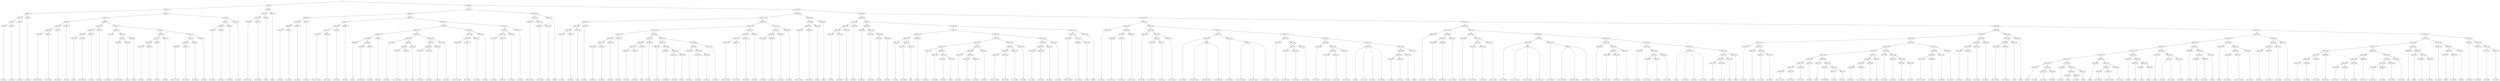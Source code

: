 digraph sample{
"S" -> "C84312_1";
"C84312_1" -> "C84312_2";
"C84312_2" -> "C84312_3";
"C84312_3" -> "C84312_4";
"C84312_4" -> "C84312_5";
"C84312_5" -> "C84312_6";
"C84312_6" -> "[C  E  G]_1";
"C84312_5" -> "C84312_7";
"C84312_7" -> "[C  E  G]_2";
"C84312_4" -> "C84312_8";
"C84312_8" -> "[C  E  G]_3";
"C84312_3" -> "C84312_9";
"C84312_9" -> "[C  E  G]_4";
"C84312_2" -> "C84312_10";
"C84312_10" -> "C84312_11";
"C84312_11" -> "C84312_12";
"C84312_12" -> "C84312_13";
"C84312_13" -> "C84312_14";
"C84312_14" -> "C84312_15";
"C84312_15" -> "[Cis  D  F  G  B]_1";
"C84312_14" -> "C84312_16";
"C84312_16" -> "[D  F  G  B]_1";
"C84312_13" -> "C84312_17";
"C84312_17" -> "[F  G  A  B]_1";
"C84312_12" -> "C84312_18";
"C84312_18" -> "[F  G  B]_1";
"C84312_11" -> "C84312_19";
"C84312_19" -> "C84312_20";
"C84312_20" -> "C84312_21";
"C84312_21" -> "C84312_22";
"C84312_22" -> "C84312_23";
"C84312_23" -> "[C  E]_1";
"C84312_22" -> "C84312_24";
"C84312_24" -> "[D  E  Gis  B]_1";
"C84312_21" -> "C84312_25";
"C84312_25" -> "[C  E  A]_1";
"C84312_20" -> "C84312_26";
"C84312_26" -> "[D  F  A]_1";
"C84312_19" -> "C84312_27";
"C84312_27" -> "C84312_28";
"C84312_28" -> "C84312_29";
"C84312_29" -> "[D  E  Gis]_1";
"C84312_28" -> "C84312_30";
"C84312_30" -> "C84312_31";
"C84312_31" -> "C84312_32";
"C84312_32" -> "[C  D  E  Gis  B]_1";
"C84312_31" -> "C84312_33";
"C84312_33" -> "[C  A]_1";
"C84312_30" -> "C84312_34";
"C84312_34" -> "[C  A]_2";
"C84312_27" -> "C84312_35";
"C84312_35" -> "C84312_36";
"C84312_36" -> "C84312_37";
"C84312_37" -> "C84312_38";
"C84312_38" -> "C84312_39";
"C84312_39" -> "[C  E  G]_5";
"C84312_38" -> "C84312_40";
"C84312_40" -> "[C  E  G]_6";
"C84312_37" -> "C84312_41";
"C84312_41" -> "[C  E  G]_7";
"C84312_36" -> "C84312_42";
"C84312_42" -> "[C  E  G]_8";
"C84312_35" -> "C84312_43";
"C84312_43" -> "C84312_44";
"C84312_44" -> "C84312_45";
"C84312_45" -> "C84312_46";
"C84312_46" -> "[Cis  D  F  G  B]_2";
"C84312_45" -> "C84312_47";
"C84312_47" -> "[D  F  G  B]_2";
"C84312_44" -> "C84312_48";
"C84312_48" -> "[F  G  A  B]_2";
"C84312_43" -> "C84312_49";
"C84312_49" -> "[F  G  B]_2";
"C84312_10" -> "C84312_50";
"C84312_50" -> "C84312_51";
"C84312_51" -> "C84312_52";
"C84312_52" -> "C84312_53";
"C84312_53" -> "[C  G  Ais]_1";
"C84312_52" -> "C84312_54";
"C84312_54" -> "[C  Fis  A]_1";
"C84312_51" -> "C84312_55";
"C84312_55" -> "[C  F  Gis]_1";
"C84312_50" -> "C84312_56";
"C84312_56" -> "[C  E  G]_9";
"C84312_1" -> "C84312_57";
"C84312_57" -> "C84312_58";
"C84312_58" -> "C84312_59";
"C84312_59" -> "C84312_60";
"C84312_60" -> "[D  E  F  G  B]_1";
"C84312_59" -> "C84312_61";
"C84312_61" -> "[D  F  G  B]_3";
"C84312_58" -> "C84312_62";
"C84312_62" -> "[C  E]_2";
"C84312_57" -> "C84312_63";
"C84312_63" -> "[rest]_1";
"S" -> "C84312_64";
"C84312_64" -> "C84312_65";
"C84312_65" -> "C84312_66";
"C84312_66" -> "C84312_67";
"C84312_67" -> "C84312_68";
"C84312_68" -> "C84312_69";
"C84312_69" -> "C84312_70";
"C84312_70" -> "[C  E  G]_10";
"C84312_69" -> "C84312_71";
"C84312_71" -> "[C  E  G]_11";
"C84312_68" -> "C84312_72";
"C84312_72" -> "[C  E  G]_12";
"C84312_67" -> "C84312_73";
"C84312_73" -> "[C  E  G]_13";
"C84312_66" -> "C84312_74";
"C84312_74" -> "C84312_75";
"C84312_75" -> "C84312_76";
"C84312_76" -> "C84312_77";
"C84312_77" -> "C84312_78";
"C84312_78" -> "[Cis  D  F  G  B]_3";
"C84312_77" -> "C84312_79";
"C84312_79" -> "[D  F  G  B]_4";
"C84312_76" -> "C84312_80";
"C84312_80" -> "[F  G  A  B]_3";
"C84312_75" -> "C84312_81";
"C84312_81" -> "[F  G  B]_3";
"C84312_74" -> "C84312_82";
"C84312_82" -> "C84312_83";
"C84312_83" -> "C84312_84";
"C84312_84" -> "C84312_85";
"C84312_85" -> "C84312_86";
"C84312_86" -> "C84312_87";
"C84312_87" -> "[C  E]_3";
"C84312_86" -> "C84312_88";
"C84312_88" -> "C84312_89";
"C84312_89" -> "[D  E  Gis  B]_2";
"C84312_88" -> "C84312_90";
"C84312_90" -> "[C  E  A]_2";
"C84312_85" -> "C84312_91";
"C84312_91" -> "[D  F  A]_2";
"C84312_84" -> "C84312_92";
"C84312_92" -> "C84312_93";
"C84312_93" -> "C84312_94";
"C84312_94" -> "[D  E  Gis]_2";
"C84312_93" -> "C84312_95";
"C84312_95" -> "C84312_96";
"C84312_96" -> "C84312_97";
"C84312_97" -> "[C  D  E  Gis  B]_2";
"C84312_96" -> "C84312_98";
"C84312_98" -> "[C  A]_3";
"C84312_95" -> "C84312_99";
"C84312_99" -> "[C  A]_4";
"C84312_92" -> "C84312_100";
"C84312_100" -> "C84312_101";
"C84312_101" -> "C84312_102";
"C84312_102" -> "C84312_103";
"C84312_103" -> "[C  E  G]_14";
"C84312_102" -> "C84312_104";
"C84312_104" -> "[C  E  G]_15";
"C84312_101" -> "C84312_105";
"C84312_105" -> "[C  E  G]_16";
"C84312_100" -> "C84312_106";
"C84312_106" -> "[C  E  G]_17";
"C84312_83" -> "C84312_107";
"C84312_107" -> "C84312_108";
"C84312_108" -> "C84312_109";
"C84312_109" -> "C84312_110";
"C84312_110" -> "[Cis  D  F  G  B]_4";
"C84312_109" -> "C84312_111";
"C84312_111" -> "[D  F  G  B]_5";
"C84312_108" -> "C84312_112";
"C84312_112" -> "[F  G  A  B]_4";
"C84312_107" -> "C84312_113";
"C84312_113" -> "[F  G  B]_4";
"C84312_82" -> "C84312_114";
"C84312_114" -> "C84312_115";
"C84312_115" -> "C84312_116";
"C84312_116" -> "C84312_117";
"C84312_117" -> "[C  G  Ais]_2";
"C84312_116" -> "C84312_118";
"C84312_118" -> "[C  Fis  A]_2";
"C84312_115" -> "C84312_119";
"C84312_119" -> "[C  F  Gis]_2";
"C84312_114" -> "C84312_120";
"C84312_120" -> "[C  E  G]_18";
"C84312_65" -> "C84312_121";
"C84312_121" -> "C84312_122";
"C84312_122" -> "C84312_123";
"C84312_123" -> "[D  E  F  G  B]_2";
"C84312_122" -> "C84312_124";
"C84312_124" -> "C84312_125";
"C84312_125" -> "[D  F  G  B]_6";
"C84312_124" -> "C84312_126";
"C84312_126" -> "[C  E]_4";
"C84312_121" -> "C84312_127";
"C84312_127" -> "[rest]_2";
"C84312_64" -> "C84312_128";
"C84312_128" -> "C84312_129";
"C84312_129" -> "C84312_130";
"C84312_130" -> "C84312_131";
"C84312_131" -> "C84312_132";
"C84312_132" -> "C84312_133";
"C84312_133" -> "C84312_134";
"C84312_134" -> "[C  G  B]_1";
"C84312_133" -> "C84312_135";
"C84312_135" -> "[D  E  Fis]_1";
"C84312_132" -> "C84312_136";
"C84312_136" -> "[G]_1";
"C84312_131" -> "C84312_137";
"C84312_137" -> "[D  G  B]_1";
"C84312_130" -> "C84312_138";
"C84312_138" -> "C84312_139";
"C84312_139" -> "C84312_140";
"C84312_140" -> "C84312_141";
"C84312_141" -> "C84312_142";
"C84312_142" -> "C84312_143";
"C84312_143" -> "C84312_144";
"C84312_144" -> "[C  Dis  G]_1";
"C84312_143" -> "C84312_145";
"C84312_145" -> "[C  Dis  G]_2";
"C84312_142" -> "C84312_146";
"C84312_146" -> "[D  G  B]_2";
"C84312_141" -> "C84312_147";
"C84312_147" -> "[D  G  B]_3";
"C84312_140" -> "C84312_148";
"C84312_148" -> "C84312_149";
"C84312_149" -> "C84312_150";
"C84312_150" -> "C84312_151";
"C84312_151" -> "C84312_152";
"C84312_152" -> "[C  G  B]_2";
"C84312_151" -> "C84312_153";
"C84312_153" -> "[D  E  Fis]_2";
"C84312_150" -> "C84312_154";
"C84312_154" -> "[G]_2";
"C84312_149" -> "C84312_155";
"C84312_155" -> "[F  G  B]_5";
"C84312_148" -> "C84312_156";
"C84312_156" -> "C84312_157";
"C84312_157" -> "C84312_158";
"C84312_158" -> "[C  Dis  G]_3";
"C84312_157" -> "C84312_159";
"C84312_159" -> "C84312_160";
"C84312_160" -> "[C  Dis  G]_4";
"C84312_159" -> "C84312_161";
"C84312_161" -> "C84312_162";
"C84312_162" -> "[D  G  B]_4";
"C84312_161" -> "C84312_163";
"C84312_163" -> "[G  B]_1";
"C84312_156" -> "C84312_164";
"C84312_164" -> "C84312_165";
"C84312_165" -> "C84312_166";
"C84312_166" -> "[C  E  G]_19";
"C84312_165" -> "C84312_167";
"C84312_167" -> "C84312_168";
"C84312_168" -> "[C  E  G]_20";
"C84312_167" -> "C84312_169";
"C84312_169" -> "[C  E  G]_21";
"C84312_164" -> "C84312_170";
"C84312_170" -> "[C  E  G]_22";
"C84312_139" -> "C84312_171";
"C84312_171" -> "C84312_172";
"C84312_172" -> "C84312_173";
"C84312_173" -> "C84312_174";
"C84312_174" -> "[Cis  D  F  G  B]_5";
"C84312_173" -> "C84312_175";
"C84312_175" -> "[D  F  G  B]_7";
"C84312_172" -> "C84312_176";
"C84312_176" -> "[F  G  A  B]_5";
"C84312_171" -> "C84312_177";
"C84312_177" -> "[F  G  B]_6";
"C84312_138" -> "C84312_178";
"C84312_178" -> "C84312_179";
"C84312_179" -> "C84312_180";
"C84312_180" -> "C84312_181";
"C84312_181" -> "[C  G  Ais]_3";
"C84312_180" -> "C84312_182";
"C84312_182" -> "[C  Fis  A]_3";
"C84312_179" -> "C84312_183";
"C84312_183" -> "[C  F  Gis]_3";
"C84312_178" -> "C84312_184";
"C84312_184" -> "[C  E  G]_23";
"C84312_129" -> "C84312_185";
"C84312_185" -> "C84312_186";
"C84312_186" -> "C84312_187";
"C84312_187" -> "C84312_188";
"C84312_188" -> "[D  E  F  G  B]_3";
"C84312_187" -> "C84312_189";
"C84312_189" -> "[D  F  G  B]_8";
"C84312_186" -> "C84312_190";
"C84312_190" -> "[C  E]_5";
"C84312_185" -> "C84312_191";
"C84312_191" -> "[rest]_3";
"C84312_128" -> "C84312_192";
"C84312_192" -> "C84312_193";
"C84312_193" -> "C84312_194";
"C84312_194" -> "C84312_195";
"C84312_195" -> "C84312_196";
"C84312_196" -> "C84312_197";
"C84312_197" -> "[C  G  B]_3";
"C84312_196" -> "C84312_198";
"C84312_198" -> "[D  E  Fis]_3";
"C84312_195" -> "C84312_199";
"C84312_199" -> "[G]_3";
"C84312_194" -> "C84312_200";
"C84312_200" -> "[D  G  B]_5";
"C84312_193" -> "C84312_201";
"C84312_201" -> "C84312_202";
"C84312_202" -> "C84312_203";
"C84312_203" -> "[C  Dis  G]_5";
"C84312_202" -> "C84312_204";
"C84312_204" -> "C84312_205";
"C84312_205" -> "[C  Dis  G]_6";
"C84312_204" -> "C84312_206";
"C84312_206" -> "C84312_207";
"C84312_207" -> "[D  G  B]_6";
"C84312_206" -> "C84312_208";
"C84312_208" -> "[D  G  B]_7";
"C84312_201" -> "C84312_209";
"C84312_209" -> "C84312_210";
"C84312_210" -> "C84312_211";
"C84312_211" -> "C84312_212";
"C84312_212" -> "C84312_213";
"C84312_213" -> "[C  G  B]_4";
"C84312_212" -> "C84312_214";
"C84312_214" -> "C84312_215";
"C84312_215" -> "[D  E  Fis]_4";
"C84312_214" -> "C84312_216";
"C84312_216" -> "[G]_4";
"C84312_211" -> "C84312_217";
"C84312_217" -> "[F  G  B]_7";
"C84312_210" -> "C84312_218";
"C84312_218" -> "C84312_219";
"C84312_219" -> "C84312_220";
"C84312_220" -> "C84312_221";
"C84312_221" -> "C84312_222";
"C84312_222" -> "[C  Dis  G]_7";
"C84312_221" -> "C84312_223";
"C84312_223" -> "C84312_224";
"C84312_224" -> "[C  Dis  G]_8";
"C84312_223" -> "C84312_225";
"C84312_225" -> "C84312_226";
"C84312_226" -> "[D  G  B]_8";
"C84312_225" -> "C84312_227";
"C84312_227" -> "[G  B]_2";
"C84312_220" -> "C84312_228";
"C84312_228" -> "C84312_229";
"C84312_229" -> "C84312_230";
"C84312_230" -> "[C  E  G]_24";
"C84312_229" -> "C84312_231";
"C84312_231" -> "C84312_232";
"C84312_232" -> "[C  E  G]_25";
"C84312_231" -> "C84312_233";
"C84312_233" -> "[C  E  G]_26";
"C84312_228" -> "C84312_234";
"C84312_234" -> "[C  E  G]_27";
"C84312_219" -> "C84312_235";
"C84312_235" -> "C84312_236";
"C84312_236" -> "C84312_237";
"C84312_237" -> "C84312_238";
"C84312_238" -> "[Cis  D  F  G  B]_6";
"C84312_237" -> "C84312_239";
"C84312_239" -> "[D  F  G  B]_9";
"C84312_236" -> "C84312_240";
"C84312_240" -> "[F  G  A  B]_6";
"C84312_235" -> "C84312_241";
"C84312_241" -> "[F  G  B]_8";
"C84312_218" -> "C84312_242";
"C84312_242" -> "C84312_243";
"C84312_243" -> "C84312_244";
"C84312_244" -> "C84312_245";
"C84312_245" -> "[C  G  Ais]_4";
"C84312_244" -> "C84312_246";
"C84312_246" -> "[C  Fis  A]_4";
"C84312_243" -> "C84312_247";
"C84312_247" -> "[C  F  Gis]_4";
"C84312_242" -> "C84312_248";
"C84312_248" -> "[C  E  G]_28";
"C84312_209" -> "C84312_249";
"C84312_249" -> "C84312_250";
"C84312_250" -> "C84312_251";
"C84312_251" -> "[D  E  F  G  B]_4";
"C84312_250" -> "C84312_252";
"C84312_252" -> "C84312_253";
"C84312_253" -> "[D  F  G  B]_10";
"C84312_252" -> "C84312_254";
"C84312_254" -> "[C  E]_6";
"C84312_249" -> "C84312_255";
"C84312_255" -> "[rest]_4";
"C84312_192" -> "C84312_256";
"C84312_256" -> "C84312_257";
"C84312_257" -> "C84312_258";
"C84312_258" -> "C84312_259";
"C84312_259" -> "[C  F  G  A]_1";
"C84312_258" -> "C84312_260";
"C84312_260" -> "C84312_261";
"C84312_261" -> "C84312_262";
"C84312_262" -> "[C  D  E  F  A]_1";
"C84312_261" -> "C84312_263";
"C84312_263" -> "[C  D  F  A]_1";
"C84312_260" -> "C84312_264";
"C84312_264" -> "[C  D  F  A  B]_1";
"C84312_257" -> "C84312_265";
"C84312_265" -> "C84312_266";
"C84312_266" -> "C84312_267";
"C84312_267" -> "[C  F  G  A]_2";
"C84312_266" -> "C84312_268";
"C84312_268" -> "C84312_269";
"C84312_269" -> "C84312_270";
"C84312_270" -> "[C  D  E  F  A]_2";
"C84312_269" -> "C84312_271";
"C84312_271" -> "[C  D  F  A]_2";
"C84312_268" -> "C84312_272";
"C84312_272" -> "[C  D  F  A  B]_2";
"C84312_265" -> "C84312_273";
"C84312_273" -> "C84312_274";
"C84312_274" -> "C84312_275";
"C84312_275" -> "[C  E  G  Ais]_1";
"C84312_275" -> "C8868_1";
"C8868_1" -> "[C  Cis  D  E  Ais]_1";
"C8868_1" -> "[C  Dis  E  F  Ais]_1";
"C8868_1" -> "[C  E  Fis  Ais]_1";
"C84312_274" -> "C84312_276";
"C84312_276" -> "[C  E  G  Ais]_2";
"C84312_276" -> "C8868_2";
"C8868_2" -> "[C  Cis  D  E  Ais]_2";
"C8868_2" -> "[C  Dis  E  F  Ais]_2";
"C8868_2" -> "[C  E  Fis  Ais]_2";
"C84312_273" -> "C84312_277";
"C84312_277" -> "C84312_278";
"C84312_278" -> "C84312_279";
"C84312_279" -> "[C  F  G  A]_3";
"C84312_278" -> "C84312_280";
"C84312_280" -> "C84312_281";
"C84312_281" -> "C84312_282";
"C84312_282" -> "[C  D  E  F  A]_3";
"C84312_281" -> "C84312_283";
"C84312_283" -> "[C  D  F  A]_3";
"C84312_280" -> "C84312_284";
"C84312_284" -> "[C  D  F  A  B]_3";
"C84312_277" -> "C84312_285";
"C84312_285" -> "C84312_286";
"C84312_286" -> "C84312_287";
"C84312_287" -> "[C  F  G  A]_4";
"C84312_286" -> "C84312_288";
"C84312_288" -> "C84312_289";
"C84312_289" -> "C84312_290";
"C84312_290" -> "[C  D  E  F  A]_4";
"C84312_289" -> "C84312_291";
"C84312_291" -> "[C  D  F  A]_4";
"C84312_288" -> "C84312_292";
"C84312_292" -> "[C  D  F  A  B]_4";
"C84312_285" -> "C84312_293";
"C84312_293" -> "C84312_294";
"C84312_294" -> "[C  Ais]_1";
"C84312_294" -> "[C  F  G  A]_5";
"C84312_294" -> "[C  D  E]_1";
"C84312_294" -> "[C  G  A  Ais]_1";
"C84312_293" -> "C84312_295";
"C84312_295" -> "C84312_296";
"C84312_296" -> "C84312_297";
"C84312_297" -> "C84312_298";
"C84312_298" -> "[F  A  Ais]_1";
"C84312_297" -> "C84312_299";
"C84312_299" -> "[C  D  E  A]_1";
"C84312_296" -> "C84312_300";
"C84312_300" -> "[F  A]_1";
"C84312_295" -> "C84312_301";
"C84312_301" -> "[rest]_5";
"C84312_256" -> "C84312_302";
"C84312_302" -> "C84312_303";
"C84312_303" -> "C84312_304";
"C84312_304" -> "C84312_305";
"C84312_305" -> "[C  F  G  A]_6";
"C84312_304" -> "C84312_306";
"C84312_306" -> "C84312_307";
"C84312_307" -> "C84312_308";
"C84312_308" -> "[C  D  E  F  A]_5";
"C84312_307" -> "C84312_309";
"C84312_309" -> "[C  D  F  A]_5";
"C84312_306" -> "C84312_310";
"C84312_310" -> "[C  D  F  A  B]_5";
"C84312_303" -> "C84312_311";
"C84312_311" -> "C84312_312";
"C84312_312" -> "C84312_313";
"C84312_313" -> "[C  F  G  A]_7";
"C84312_312" -> "C84312_314";
"C84312_314" -> "C84312_315";
"C84312_315" -> "C84312_316";
"C84312_316" -> "[C  D  E  F  A]_6";
"C84312_315" -> "C84312_317";
"C84312_317" -> "[C  D  F  A]_6";
"C84312_314" -> "C84312_318";
"C84312_318" -> "[C  D  F  A  B]_6";
"C84312_311" -> "C84312_319";
"C84312_319" -> "C84312_320";
"C84312_320" -> "C84312_321";
"C84312_321" -> "[C  E  G  Ais]_3";
"C84312_321" -> "C8868_3";
"C8868_3" -> "[C  Cis  D  E  Ais]_3";
"C8868_3" -> "[C  Dis  E  F  Ais]_3";
"C8868_3" -> "[C  E  Fis  Ais]_3";
"C84312_320" -> "C84312_322";
"C84312_322" -> "[C  E  G  Ais]_4";
"C84312_322" -> "C8868_4";
"C8868_4" -> "[C  Cis  D  E  Ais]_4";
"C8868_4" -> "[C  Dis  E  F  Ais]_4";
"C8868_4" -> "[C  E  Fis  Ais]_4";
"C84312_319" -> "C84312_323";
"C84312_323" -> "C84312_324";
"C84312_324" -> "C84312_325";
"C84312_325" -> "[C  F  G  A]_8";
"C84312_324" -> "C84312_326";
"C84312_326" -> "C84312_327";
"C84312_327" -> "C84312_328";
"C84312_328" -> "[C  D  E  F  A]_7";
"C84312_327" -> "C84312_329";
"C84312_329" -> "[C  D  F  A]_7";
"C84312_326" -> "C84312_330";
"C84312_330" -> "[C  D  F  A  B]_7";
"C84312_323" -> "C84312_331";
"C84312_331" -> "C84312_332";
"C84312_332" -> "C84312_333";
"C84312_333" -> "[C  F  G  A]_9";
"C84312_332" -> "C84312_334";
"C84312_334" -> "C84312_335";
"C84312_335" -> "C84312_336";
"C84312_336" -> "[C  D  E  F  A]_8";
"C84312_335" -> "C84312_337";
"C84312_337" -> "[C  D  F  A]_8";
"C84312_334" -> "C84312_338";
"C84312_338" -> "[C  D  F  A  B]_8";
"C84312_331" -> "C84312_339";
"C84312_339" -> "C84312_340";
"C84312_340" -> "[C  Ais]_2";
"C84312_340" -> "[C  F  G  A]_10";
"C84312_340" -> "[C  D  E]_2";
"C84312_340" -> "[C  G  A  Ais]_2";
"C84312_339" -> "C84312_341";
"C84312_341" -> "C84312_342";
"C84312_342" -> "C84312_343";
"C84312_343" -> "C84312_344";
"C84312_344" -> "[F  A  Ais]_2";
"C84312_343" -> "C84312_345";
"C84312_345" -> "[C  D  E  A]_2";
"C84312_342" -> "C84312_346";
"C84312_346" -> "[F  A]_2";
"C84312_341" -> "C84312_347";
"C84312_347" -> "[rest]_6";
"C84312_302" -> "C84312_348";
"C84312_348" -> "C84312_349";
"C84312_349" -> "C84312_350";
"C84312_350" -> "C84312_351";
"C84312_351" -> "C84312_352";
"C84312_352" -> "C84312_353";
"C84312_353" -> "[C  E  G]_29";
"C84312_352" -> "C84312_354";
"C84312_354" -> "C84312_355";
"C84312_355" -> "[C  E  G]_30";
"C84312_354" -> "C84312_356";
"C84312_356" -> "C84312_357";
"C84312_357" -> "[C  E  G]_31";
"C84312_356" -> "C84312_358";
"C84312_358" -> "[C  E  G]_32";
"C84312_351" -> "C84312_359";
"C84312_359" -> "C84312_360";
"C84312_360" -> "C84312_361";
"C84312_361" -> "C84312_362";
"C84312_362" -> "C84312_363";
"C84312_363" -> "C84312_364";
"C84312_364" -> "C84312_365";
"C84312_365" -> "C84312_366";
"C84312_366" -> "[Cis  D  F  G  B]_7";
"C84312_365" -> "C84312_367";
"C84312_367" -> "[D  F  G  B]_11";
"C84312_364" -> "C84312_368";
"C84312_368" -> "[F  G  A  B]_7";
"C84312_363" -> "C84312_369";
"C84312_369" -> "[F  G  B]_9";
"C84312_362" -> "C84312_370";
"C84312_370" -> "C84312_371";
"C84312_371" -> "[C  E]_7";
"C84312_370" -> "C84312_372";
"C84312_372" -> "C84312_373";
"C84312_373" -> "[D  E  Gis  B]_3";
"C84312_372" -> "C84312_374";
"C84312_374" -> "C84312_375";
"C84312_375" -> "[C  E  A]_3";
"C84312_374" -> "C84312_376";
"C84312_376" -> "[D  F  A]_3";
"C84312_361" -> "C84312_377";
"C84312_377" -> "C84312_378";
"C84312_378" -> "C84312_379";
"C84312_379" -> "C84312_380";
"C84312_380" -> "[D  E  Gis]_3";
"C84312_379" -> "C84312_381";
"C84312_381" -> "[C  D  E  Gis  B]_3";
"C84312_378" -> "C84312_382";
"C84312_382" -> "[C  A]_5";
"C84312_377" -> "C84312_383";
"C84312_383" -> "[C  A]_6";
"C84312_360" -> "C84312_384";
"C84312_384" -> "C84312_385";
"C84312_385" -> "[C  E  G]_33";
"C84312_384" -> "C84312_386";
"C84312_386" -> "C84312_387";
"C84312_387" -> "[C  E  G]_34";
"C84312_386" -> "C84312_388";
"C84312_388" -> "C84312_389";
"C84312_389" -> "[C  E  G]_35";
"C84312_388" -> "C84312_390";
"C84312_390" -> "[C  E  G]_36";
"C84312_359" -> "C84312_391";
"C84312_391" -> "C84312_392";
"C84312_392" -> "C84312_393";
"C84312_393" -> "C84312_394";
"C84312_394" -> "[Cis  D  F  G  B]_8";
"C84312_393" -> "C84312_395";
"C84312_395" -> "[D  F  G  B]_12";
"C84312_392" -> "C84312_396";
"C84312_396" -> "[F  G  A  B]_8";
"C84312_391" -> "C84312_397";
"C84312_397" -> "[F  G  B]_10";
"C84312_350" -> "C84312_398";
"C84312_398" -> "C84312_399";
"C84312_399" -> "C84312_400";
"C84312_400" -> "C84312_401";
"C84312_401" -> "[C  G  Ais]_5";
"C84312_400" -> "C84312_402";
"C84312_402" -> "[C  Fis  A]_5";
"C84312_399" -> "C84312_403";
"C84312_403" -> "[C  F  Gis]_5";
"C84312_398" -> "C84312_404";
"C84312_404" -> "[C  E  G]_37";
"C84312_349" -> "C84312_405";
"C84312_405" -> "C84312_406";
"C84312_406" -> "C84312_407";
"C84312_407" -> "C84312_408";
"C84312_408" -> "[D  E  F  G  B]_5";
"C84312_407" -> "C84312_409";
"C84312_409" -> "[D  F  G  B]_13";
"C84312_406" -> "C84312_410";
"C84312_410" -> "[C  E]_8";
"C84312_405" -> "C84312_411";
"C84312_411" -> "[rest]_7";
"C84312_348" -> "C84312_412";
"C84312_412" -> "C84312_413";
"C84312_413" -> "C84312_414";
"C84312_414" -> "C84312_415";
"C84312_415" -> "C84312_416";
"C84312_416" -> "C84312_417";
"C84312_417" -> "C84312_418";
"C84312_418" -> "C84312_419";
"C84312_419" -> "C84312_420";
"C84312_420" -> "C84312_421";
"C84312_421" -> "[G  B]_3";
"C84312_420" -> "C84312_422";
"C84312_422" -> "C84312_423";
"C84312_423" -> "[C  G  A]_1";
"C84312_423" -> "[Cis  G  Ais]_1";
"C84312_422" -> "C84312_424";
"C84312_424" -> "[D  G  B]_9";
"C84312_419" -> "C84312_425";
"C84312_425" -> "C84312_426";
"C84312_426" -> "[C  E  G]_38";
"C84312_425" -> "C84312_427";
"C84312_427" -> "C84312_428";
"C84312_428" -> "C84312_429";
"C84312_429" -> "[E  G]_1";
"C84312_428" -> "C84312_430";
"C84312_430" -> "[C  E  G]_39";
"C84312_427" -> "C84312_431";
"C84312_431" -> "[C  E]_9";
"C84312_418" -> "C84312_432";
"C84312_432" -> "C84312_433";
"C84312_433" -> "[G  B]_4";
"C84312_432" -> "C84312_434";
"C84312_434" -> "C84312_435";
"C84312_435" -> "C84312_436";
"C84312_436" -> "[D  F  G  B]_14";
"C84312_435" -> "C84312_437";
"C84312_437" -> "[Cis  D  F  G  B]_9";
"C84312_434" -> "C84312_438";
"C84312_438" -> "[E  F  G  B]_1";
"C84312_417" -> "C84312_439";
"C84312_439" -> "C84312_440";
"C84312_440" -> "[C  E]_10";
"C84312_439" -> "C84312_441";
"C84312_441" -> "C84312_442";
"C84312_442" -> "[E  B]_1";
"C84312_441" -> "C84312_443";
"C84312_443" -> "C84312_444";
"C84312_444" -> "[C  D]_1";
"C84312_443" -> "C84312_445";
"C84312_445" -> "[A  B]_1";
"C84312_416" -> "C84312_446";
"C84312_446" -> "C84312_447";
"C84312_447" -> "[G  B]_5";
"C84312_446" -> "C84312_448";
"C84312_448" -> "C84312_449";
"C84312_449" -> "[C  G  A]_2";
"C84312_449" -> "[Cis  G  Ais]_2";
"C84312_448" -> "C84312_450";
"C84312_450" -> "[D  G  B]_10";
"C84312_415" -> "C84312_451";
"C84312_451" -> "C84312_452";
"C84312_452" -> "[C  E  G]_40";
"C84312_451" -> "C84312_453";
"C84312_453" -> "C84312_454";
"C84312_454" -> "C84312_455";
"C84312_455" -> "[E  G]_2";
"C84312_454" -> "C84312_456";
"C84312_456" -> "[C  E  G]_41";
"C84312_453" -> "C84312_457";
"C84312_457" -> "[C  E]_11";
"C84312_414" -> "C84312_458";
"C84312_458" -> "C84312_459";
"C84312_459" -> "[G  B]_6";
"C84312_458" -> "C84312_460";
"C84312_460" -> "C84312_461";
"C84312_461" -> "C84312_462";
"C84312_462" -> "[D  F  G  B]_15";
"C84312_461" -> "C84312_463";
"C84312_463" -> "[Cis  D  F  G  B]_10";
"C84312_460" -> "C84312_464";
"C84312_464" -> "[E  F  G  B]_2";
"C84312_413" -> "C84312_465";
"C84312_465" -> "C84312_466";
"C84312_466" -> "C84312_467";
"C84312_467" -> "C84312_468";
"C84312_468" -> "[C  D  E  F]_1";
"C84312_467" -> "C84312_469";
"C84312_469" -> "[C  G  A  B]_1";
"C84312_466" -> "C84312_470";
"C84312_470" -> "[C  G  A  B]_2";
"C84312_465" -> "C84312_471";
"C84312_471" -> "[D  E  F  G]_1";
"C84312_412" -> "C84312_472";
"C84312_472" -> "C84312_473";
"C84312_473" -> "C84312_474";
"C84312_474" -> "C84312_475";
"C84312_475" -> "C84312_476";
"C84312_476" -> "C84312_477";
"C84312_477" -> "C84312_478";
"C84312_478" -> "C84312_479";
"C84312_479" -> "[C  D  E  F]_2";
"C84312_478" -> "C84312_480";
"C84312_480" -> "[C  G  A  B]_3";
"C84312_477" -> "C84312_481";
"C84312_481" -> "[C  G  A  B]_4";
"C84312_476" -> "C84312_482";
"C84312_482" -> "[D  E  F  G]_2";
"C84312_475" -> "C84312_483";
"C84312_483" -> "C84312_484";
"C84312_484" -> "C84312_485";
"C84312_485" -> "C84312_486";
"C84312_486" -> "C84312_487";
"C84312_487" -> "[C  E  F  G]_1";
"C84312_486" -> "C84312_488";
"C84312_488" -> "[C  D  A  B]_1";
"C84312_485" -> "C84312_489";
"C84312_489" -> "[C  G  A  B]_5";
"C84312_484" -> "C84312_490";
"C84312_490" -> "[D  E  F  G]_3";
"C84312_483" -> "C84312_491";
"C84312_491" -> "C84312_492";
"C84312_492" -> "C84312_493";
"C84312_493" -> "C84312_494";
"C84312_494" -> "[C  E  F  G]_2";
"C84312_493" -> "C84312_495";
"C84312_495" -> "[C  D  A  B]_2";
"C84312_492" -> "C84312_496";
"C84312_496" -> "[C  G  A  B]_6";
"C84312_491" -> "C84312_497";
"C84312_497" -> "[D  E  F  G]_4";
"C84312_474" -> "C84312_498";
"C84312_498" -> "C84312_499";
"C84312_499" -> "[C]_1";
"C84312_498" -> "C84312_500";
"C84312_500" -> "C84312_501";
"C84312_501" -> "[rest]_8";
"C84312_500" -> "C84312_502";
"C84312_502" -> "C84312_503";
"C84312_503" -> "[C  F  A]_1";
"C84312_502" -> "C84312_504";
"C84312_504" -> "[C  F  Gis]_6";
"C84312_473" -> "C84312_505";
"C84312_505" -> "C84312_506";
"C84312_506" -> "[C  E  G]_42";
"C84312_505" -> "C84312_507";
"C84312_507" -> "C84312_508";
"C84312_508" -> "C84312_509";
"C84312_509" -> "[rest]_9";
"C84312_508" -> "C84312_510";
"C84312_510" -> "[C  E  G]_43";
"C84312_507" -> "C84312_511";
"C84312_511" -> "[rest]_10";
"C84312_472" -> "C84312_512";
"C84312_512" -> "C84312_513";
"C84312_513" -> "[C  E  G]_44";
"C84312_512" -> "C84312_514";
"C84312_514" -> "C84312_515";
"C84312_515" -> "[C  E  G]_45";
"C84312_514" -> "C84312_516";
"C84312_516" -> "C84312_517";
"C84312_517" -> "[C  E  G]_46";
"C84312_516" -> "C84312_518";
"C84312_518" -> "[C  E  G]_47";

{rank = min; "S";}
{rank = same; "C84312_1"; "C84312_64";}
{rank = same; "C84312_2"; "C84312_57"; "C84312_65"; "C84312_128";}
{rank = same; "C84312_3"; "C84312_10"; "C84312_58"; "C84312_63"; "C84312_66"; "C84312_121"; "C84312_129"; "C84312_192";}
{rank = same; "C84312_4"; "C84312_9"; "C84312_11"; "C84312_50"; "C84312_59"; "C84312_62"; "C84312_67"; "C84312_74"; "C84312_122"; "C84312_127"; "C84312_130"; "C84312_185"; "C84312_193"; "C84312_256";}
{rank = same; "C84312_5"; "C84312_8"; "C84312_12"; "C84312_19"; "C84312_51"; "C84312_56"; "C84312_60"; "C84312_61"; "C84312_68"; "C84312_73"; "C84312_75"; "C84312_82"; "C84312_123"; "C84312_124"; "C84312_131"; "C84312_138"; "C84312_186"; "C84312_191"; "C84312_194"; "C84312_201"; "C84312_257"; "C84312_302";}
{rank = same; "C84312_6"; "C84312_7"; "C84312_13"; "C84312_18"; "C84312_20"; "C84312_27"; "C84312_52"; "C84312_55"; "C84312_69"; "C84312_72"; "C84312_76"; "C84312_81"; "C84312_83"; "C84312_114"; "C84312_125"; "C84312_126"; "C84312_132"; "C84312_137"; "C84312_139"; "C84312_178"; "C84312_187"; "C84312_190"; "C84312_195"; "C84312_200"; "C84312_202"; "C84312_209"; "C84312_258"; "C84312_265"; "C84312_303"; "C84312_348";}
{rank = same; "C84312_14"; "C84312_17"; "C84312_21"; "C84312_26"; "C84312_28"; "C84312_35"; "C84312_53"; "C84312_54"; "C84312_70"; "C84312_71"; "C84312_77"; "C84312_80"; "C84312_84"; "C84312_107"; "C84312_115"; "C84312_120"; "C84312_133"; "C84312_136"; "C84312_140"; "C84312_171"; "C84312_179"; "C84312_184"; "C84312_188"; "C84312_189"; "C84312_196"; "C84312_199"; "C84312_203"; "C84312_204"; "C84312_210"; "C84312_249"; "C84312_259"; "C84312_260"; "C84312_266"; "C84312_273"; "C84312_304"; "C84312_311"; "C84312_349"; "C84312_412";}
{rank = same; "C84312_15"; "C84312_16"; "C84312_22"; "C84312_25"; "C84312_29"; "C84312_30"; "C84312_36"; "C84312_43"; "C84312_78"; "C84312_79"; "C84312_85"; "C84312_92"; "C84312_108"; "C84312_113"; "C84312_116"; "C84312_119"; "C84312_134"; "C84312_135"; "C84312_141"; "C84312_148"; "C84312_172"; "C84312_177"; "C84312_180"; "C84312_183"; "C84312_197"; "C84312_198"; "C84312_205"; "C84312_206"; "C84312_211"; "C84312_218"; "C84312_250"; "C84312_255"; "C84312_261"; "C84312_264"; "C84312_267"; "C84312_268"; "C84312_274"; "C84312_277"; "C84312_305"; "C84312_306"; "C84312_312"; "C84312_319"; "C84312_350"; "C84312_405"; "C84312_413"; "C84312_472";}
{rank = same; "C84312_23"; "C84312_24"; "C84312_31"; "C84312_34"; "C84312_37"; "C84312_42"; "C84312_44"; "C84312_49"; "C84312_86"; "C84312_91"; "C84312_93"; "C84312_100"; "C84312_109"; "C84312_112"; "C84312_117"; "C84312_118"; "C84312_142"; "C84312_147"; "C84312_149"; "C84312_156"; "C84312_173"; "C84312_176"; "C84312_181"; "C84312_182"; "C84312_207"; "C84312_208"; "C84312_212"; "C84312_217"; "C84312_219"; "C84312_242"; "C84312_251"; "C84312_252"; "C84312_262"; "C84312_263"; "C84312_269"; "C84312_272"; "C84312_275"; "C84312_276"; "C84312_278"; "C84312_285"; "C84312_307"; "C84312_310"; "C84312_313"; "C84312_314"; "C84312_320"; "C84312_323"; "C84312_351"; "C84312_398"; "C84312_406"; "C84312_411"; "C84312_414"; "C84312_465"; "C84312_473"; "C84312_512";}
{rank = same; "C84312_32"; "C84312_33"; "C84312_38"; "C84312_41"; "C84312_45"; "C84312_48"; "C84312_87"; "C84312_88"; "C84312_94"; "C84312_95"; "C84312_101"; "C84312_106"; "C84312_110"; "C84312_111"; "C84312_143"; "C84312_146"; "C84312_150"; "C84312_155"; "C84312_157"; "C84312_164"; "C84312_174"; "C84312_175"; "C84312_213"; "C84312_214"; "C84312_220"; "C84312_235"; "C84312_243"; "C84312_248"; "C84312_253"; "C84312_254"; "C84312_270"; "C84312_271"; "C8868_1"; "C8868_2"; "C84312_279"; "C84312_280"; "C84312_286"; "C84312_293"; "C84312_308"; "C84312_309"; "C84312_315"; "C84312_318"; "C84312_321"; "C84312_322"; "C84312_324"; "C84312_331"; "C84312_352"; "C84312_359"; "C84312_399"; "C84312_404"; "C84312_407"; "C84312_410"; "C84312_415"; "C84312_458"; "C84312_466"; "C84312_471"; "C84312_474"; "C84312_505"; "C84312_513"; "C84312_514";}
{rank = same; "C84312_39"; "C84312_40"; "C84312_46"; "C84312_47"; "C84312_89"; "C84312_90"; "C84312_96"; "C84312_99"; "C84312_102"; "C84312_105"; "C84312_144"; "C84312_145"; "C84312_151"; "C84312_154"; "C84312_158"; "C84312_159"; "C84312_165"; "C84312_170"; "C84312_215"; "C84312_216"; "C84312_221"; "C84312_228"; "C84312_236"; "C84312_241"; "C84312_244"; "C84312_247"; "C84312_281"; "C84312_284"; "C84312_287"; "C84312_288"; "C84312_294"; "C84312_295"; "C84312_316"; "C84312_317"; "C8868_3"; "C8868_4"; "C84312_325"; "C84312_326"; "C84312_332"; "C84312_339"; "C84312_353"; "C84312_354"; "C84312_360"; "C84312_391"; "C84312_400"; "C84312_403"; "C84312_408"; "C84312_409"; "C84312_416"; "C84312_451"; "C84312_459"; "C84312_460"; "C84312_467"; "C84312_470"; "C84312_475"; "C84312_498"; "C84312_506"; "C84312_507"; "C84312_515"; "C84312_516";}
{rank = same; "C84312_97"; "C84312_98"; "C84312_103"; "C84312_104"; "C84312_152"; "C84312_153"; "C84312_160"; "C84312_161"; "C84312_166"; "C84312_167"; "C84312_222"; "C84312_223"; "C84312_229"; "C84312_234"; "C84312_237"; "C84312_240"; "C84312_245"; "C84312_246"; "C84312_282"; "C84312_283"; "C84312_289"; "C84312_292"; "C84312_296"; "C84312_301"; "C84312_327"; "C84312_330"; "C84312_333"; "C84312_334"; "C84312_340"; "C84312_341"; "C84312_355"; "C84312_356"; "C84312_361"; "C84312_384"; "C84312_392"; "C84312_397"; "C84312_401"; "C84312_402"; "C84312_417"; "C84312_446"; "C84312_452"; "C84312_453"; "C84312_461"; "C84312_464"; "C84312_468"; "C84312_469"; "C84312_476"; "C84312_483"; "C84312_499"; "C84312_500"; "C84312_508"; "C84312_511"; "C84312_517"; "C84312_518";}
{rank = same; "C84312_162"; "C84312_163"; "C84312_168"; "C84312_169"; "C84312_224"; "C84312_225"; "C84312_230"; "C84312_231"; "C84312_238"; "C84312_239"; "C84312_290"; "C84312_291"; "C84312_297"; "C84312_300"; "C84312_328"; "C84312_329"; "C84312_335"; "C84312_338"; "C84312_342"; "C84312_347"; "C84312_357"; "C84312_358"; "C84312_362"; "C84312_377"; "C84312_385"; "C84312_386"; "C84312_393"; "C84312_396"; "C84312_418"; "C84312_439"; "C84312_447"; "C84312_448"; "C84312_454"; "C84312_457"; "C84312_462"; "C84312_463"; "C84312_477"; "C84312_482"; "C84312_484"; "C84312_491"; "C84312_501"; "C84312_502"; "C84312_509"; "C84312_510";}
{rank = same; "C84312_226"; "C84312_227"; "C84312_232"; "C84312_233"; "C84312_298"; "C84312_299"; "C84312_336"; "C84312_337"; "C84312_343"; "C84312_346"; "C84312_363"; "C84312_370"; "C84312_378"; "C84312_383"; "C84312_387"; "C84312_388"; "C84312_394"; "C84312_395"; "C84312_419"; "C84312_432"; "C84312_440"; "C84312_441"; "C84312_449"; "C84312_450"; "C84312_455"; "C84312_456"; "C84312_478"; "C84312_481"; "C84312_485"; "C84312_490"; "C84312_492"; "C84312_497"; "C84312_503"; "C84312_504";}
{rank = same; "C84312_344"; "C84312_345"; "C84312_364"; "C84312_369"; "C84312_371"; "C84312_372"; "C84312_379"; "C84312_382"; "C84312_389"; "C84312_390"; "C84312_420"; "C84312_425"; "C84312_433"; "C84312_434"; "C84312_442"; "C84312_443"; "C84312_479"; "C84312_480"; "C84312_486"; "C84312_489"; "C84312_493"; "C84312_496";}
{rank = same; "C84312_365"; "C84312_368"; "C84312_373"; "C84312_374"; "C84312_380"; "C84312_381"; "C84312_421"; "C84312_422"; "C84312_426"; "C84312_427"; "C84312_435"; "C84312_438"; "C84312_444"; "C84312_445"; "C84312_487"; "C84312_488"; "C84312_494"; "C84312_495";}
{rank = same; "C84312_366"; "C84312_367"; "C84312_375"; "C84312_376"; "C84312_423"; "C84312_424"; "C84312_428"; "C84312_431"; "C84312_436"; "C84312_437";}
{rank = same; "C84312_429"; "C84312_430";}
{rank = same; "[A  B]_1"; "[C  A]_1"; "[C  A]_2"; "[C  A]_3"; "[C  A]_4"; "[C  A]_5"; "[C  A]_6"; "[C  Ais]_1"; "[C  Ais]_2"; "[C  Cis  D  E  Ais]_1"; "[C  Cis  D  E  Ais]_2"; "[C  Cis  D  E  Ais]_3"; "[C  Cis  D  E  Ais]_4"; "[C  D  A  B]_1"; "[C  D  A  B]_2"; "[C  D  E  A]_1"; "[C  D  E  A]_2"; "[C  D  E  F  A]_1"; "[C  D  E  F  A]_2"; "[C  D  E  F  A]_3"; "[C  D  E  F  A]_4"; "[C  D  E  F  A]_5"; "[C  D  E  F  A]_6"; "[C  D  E  F  A]_7"; "[C  D  E  F  A]_8"; "[C  D  E  F]_1"; "[C  D  E  F]_2"; "[C  D  E  Gis  B]_1"; "[C  D  E  Gis  B]_2"; "[C  D  E  Gis  B]_3"; "[C  D  E]_1"; "[C  D  E]_2"; "[C  D  F  A  B]_1"; "[C  D  F  A  B]_2"; "[C  D  F  A  B]_3"; "[C  D  F  A  B]_4"; "[C  D  F  A  B]_5"; "[C  D  F  A  B]_6"; "[C  D  F  A  B]_7"; "[C  D  F  A  B]_8"; "[C  D  F  A]_1"; "[C  D  F  A]_2"; "[C  D  F  A]_3"; "[C  D  F  A]_4"; "[C  D  F  A]_5"; "[C  D  F  A]_6"; "[C  D  F  A]_7"; "[C  D  F  A]_8"; "[C  D]_1"; "[C  Dis  E  F  Ais]_1"; "[C  Dis  E  F  Ais]_2"; "[C  Dis  E  F  Ais]_3"; "[C  Dis  E  F  Ais]_4"; "[C  Dis  G]_1"; "[C  Dis  G]_2"; "[C  Dis  G]_3"; "[C  Dis  G]_4"; "[C  Dis  G]_5"; "[C  Dis  G]_6"; "[C  Dis  G]_7"; "[C  Dis  G]_8"; "[C  E  A]_1"; "[C  E  A]_2"; "[C  E  A]_3"; "[C  E  F  G]_1"; "[C  E  F  G]_2"; "[C  E  Fis  Ais]_1"; "[C  E  Fis  Ais]_2"; "[C  E  Fis  Ais]_3"; "[C  E  Fis  Ais]_4"; "[C  E  G  Ais]_1"; "[C  E  G  Ais]_2"; "[C  E  G  Ais]_3"; "[C  E  G  Ais]_4"; "[C  E  G]_1"; "[C  E  G]_2"; "[C  E  G]_3"; "[C  E  G]_4"; "[C  E  G]_5"; "[C  E  G]_6"; "[C  E  G]_7"; "[C  E  G]_8"; "[C  E  G]_9"; "[C  E  G]_10"; "[C  E  G]_11"; "[C  E  G]_12"; "[C  E  G]_13"; "[C  E  G]_14"; "[C  E  G]_15"; "[C  E  G]_16"; "[C  E  G]_17"; "[C  E  G]_18"; "[C  E  G]_19"; "[C  E  G]_20"; "[C  E  G]_21"; "[C  E  G]_22"; "[C  E  G]_23"; "[C  E  G]_24"; "[C  E  G]_25"; "[C  E  G]_26"; "[C  E  G]_27"; "[C  E  G]_28"; "[C  E  G]_29"; "[C  E  G]_30"; "[C  E  G]_31"; "[C  E  G]_32"; "[C  E  G]_33"; "[C  E  G]_34"; "[C  E  G]_35"; "[C  E  G]_36"; "[C  E  G]_37"; "[C  E  G]_38"; "[C  E  G]_39"; "[C  E  G]_40"; "[C  E  G]_41"; "[C  E  G]_42"; "[C  E  G]_43"; "[C  E  G]_44"; "[C  E  G]_45"; "[C  E  G]_46"; "[C  E  G]_47"; "[C  E]_1"; "[C  E]_2"; "[C  E]_3"; "[C  E]_4"; "[C  E]_5"; "[C  E]_6"; "[C  E]_7"; "[C  E]_8"; "[C  E]_9"; "[C  E]_10"; "[C  E]_11"; "[C  F  A]_1"; "[C  F  G  A]_1"; "[C  F  G  A]_2"; "[C  F  G  A]_3"; "[C  F  G  A]_4"; "[C  F  G  A]_5"; "[C  F  G  A]_6"; "[C  F  G  A]_7"; "[C  F  G  A]_8"; "[C  F  G  A]_9"; "[C  F  G  A]_10"; "[C  F  Gis]_1"; "[C  F  Gis]_2"; "[C  F  Gis]_3"; "[C  F  Gis]_4"; "[C  F  Gis]_5"; "[C  F  Gis]_6"; "[C  Fis  A]_1"; "[C  Fis  A]_2"; "[C  Fis  A]_3"; "[C  Fis  A]_4"; "[C  Fis  A]_5"; "[C  G  A  Ais]_1"; "[C  G  A  Ais]_2"; "[C  G  A  B]_1"; "[C  G  A  B]_2"; "[C  G  A  B]_3"; "[C  G  A  B]_4"; "[C  G  A  B]_5"; "[C  G  A  B]_6"; "[C  G  A]_1"; "[C  G  A]_2"; "[C  G  Ais]_1"; "[C  G  Ais]_2"; "[C  G  Ais]_3"; "[C  G  Ais]_4"; "[C  G  Ais]_5"; "[C  G  B]_1"; "[C  G  B]_2"; "[C  G  B]_3"; "[C  G  B]_4"; "[C]_1"; "[Cis  D  F  G  B]_1"; "[Cis  D  F  G  B]_2"; "[Cis  D  F  G  B]_3"; "[Cis  D  F  G  B]_4"; "[Cis  D  F  G  B]_5"; "[Cis  D  F  G  B]_6"; "[Cis  D  F  G  B]_7"; "[Cis  D  F  G  B]_8"; "[Cis  D  F  G  B]_9"; "[Cis  D  F  G  B]_10"; "[Cis  G  Ais]_1"; "[Cis  G  Ais]_2"; "[D  E  F  G  B]_1"; "[D  E  F  G  B]_2"; "[D  E  F  G  B]_3"; "[D  E  F  G  B]_4"; "[D  E  F  G  B]_5"; "[D  E  F  G]_1"; "[D  E  F  G]_2"; "[D  E  F  G]_3"; "[D  E  F  G]_4"; "[D  E  Fis]_1"; "[D  E  Fis]_2"; "[D  E  Fis]_3"; "[D  E  Fis]_4"; "[D  E  Gis  B]_1"; "[D  E  Gis  B]_2"; "[D  E  Gis  B]_3"; "[D  E  Gis]_1"; "[D  E  Gis]_2"; "[D  E  Gis]_3"; "[D  F  A]_1"; "[D  F  A]_2"; "[D  F  A]_3"; "[D  F  G  B]_1"; "[D  F  G  B]_2"; "[D  F  G  B]_3"; "[D  F  G  B]_4"; "[D  F  G  B]_5"; "[D  F  G  B]_6"; "[D  F  G  B]_7"; "[D  F  G  B]_8"; "[D  F  G  B]_9"; "[D  F  G  B]_10"; "[D  F  G  B]_11"; "[D  F  G  B]_12"; "[D  F  G  B]_13"; "[D  F  G  B]_14"; "[D  F  G  B]_15"; "[D  G  B]_1"; "[D  G  B]_2"; "[D  G  B]_3"; "[D  G  B]_4"; "[D  G  B]_5"; "[D  G  B]_6"; "[D  G  B]_7"; "[D  G  B]_8"; "[D  G  B]_9"; "[D  G  B]_10"; "[E  B]_1"; "[E  F  G  B]_1"; "[E  F  G  B]_2"; "[E  G]_1"; "[E  G]_2"; "[F  A  Ais]_1"; "[F  A  Ais]_2"; "[F  A]_1"; "[F  A]_2"; "[F  G  A  B]_1"; "[F  G  A  B]_2"; "[F  G  A  B]_3"; "[F  G  A  B]_4"; "[F  G  A  B]_5"; "[F  G  A  B]_6"; "[F  G  A  B]_7"; "[F  G  A  B]_8"; "[F  G  B]_1"; "[F  G  B]_2"; "[F  G  B]_3"; "[F  G  B]_4"; "[F  G  B]_5"; "[F  G  B]_6"; "[F  G  B]_7"; "[F  G  B]_8"; "[F  G  B]_9"; "[F  G  B]_10"; "[G  B]_1"; "[G  B]_2"; "[G  B]_3"; "[G  B]_4"; "[G  B]_5"; "[G  B]_6"; "[G]_1"; "[G]_2"; "[G]_3"; "[G]_4"; "[rest]_1"; "[rest]_2"; "[rest]_3"; "[rest]_4"; "[rest]_5"; "[rest]_6"; "[rest]_7"; "[rest]_8"; "[rest]_9"; "[rest]_10";}
}